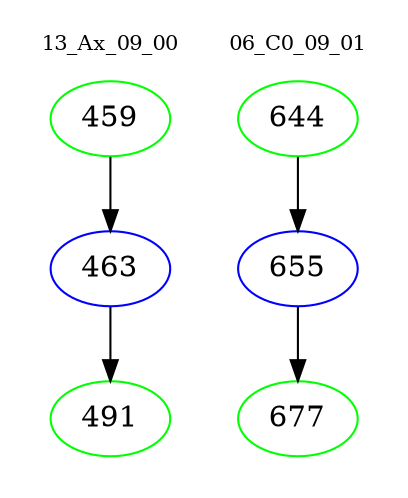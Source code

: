 digraph{
subgraph cluster_0 {
color = white
label = "13_Ax_09_00";
fontsize=10;
T0_459 [label="459", color="green"]
T0_459 -> T0_463 [color="black"]
T0_463 [label="463", color="blue"]
T0_463 -> T0_491 [color="black"]
T0_491 [label="491", color="green"]
}
subgraph cluster_1 {
color = white
label = "06_C0_09_01";
fontsize=10;
T1_644 [label="644", color="green"]
T1_644 -> T1_655 [color="black"]
T1_655 [label="655", color="blue"]
T1_655 -> T1_677 [color="black"]
T1_677 [label="677", color="green"]
}
}
